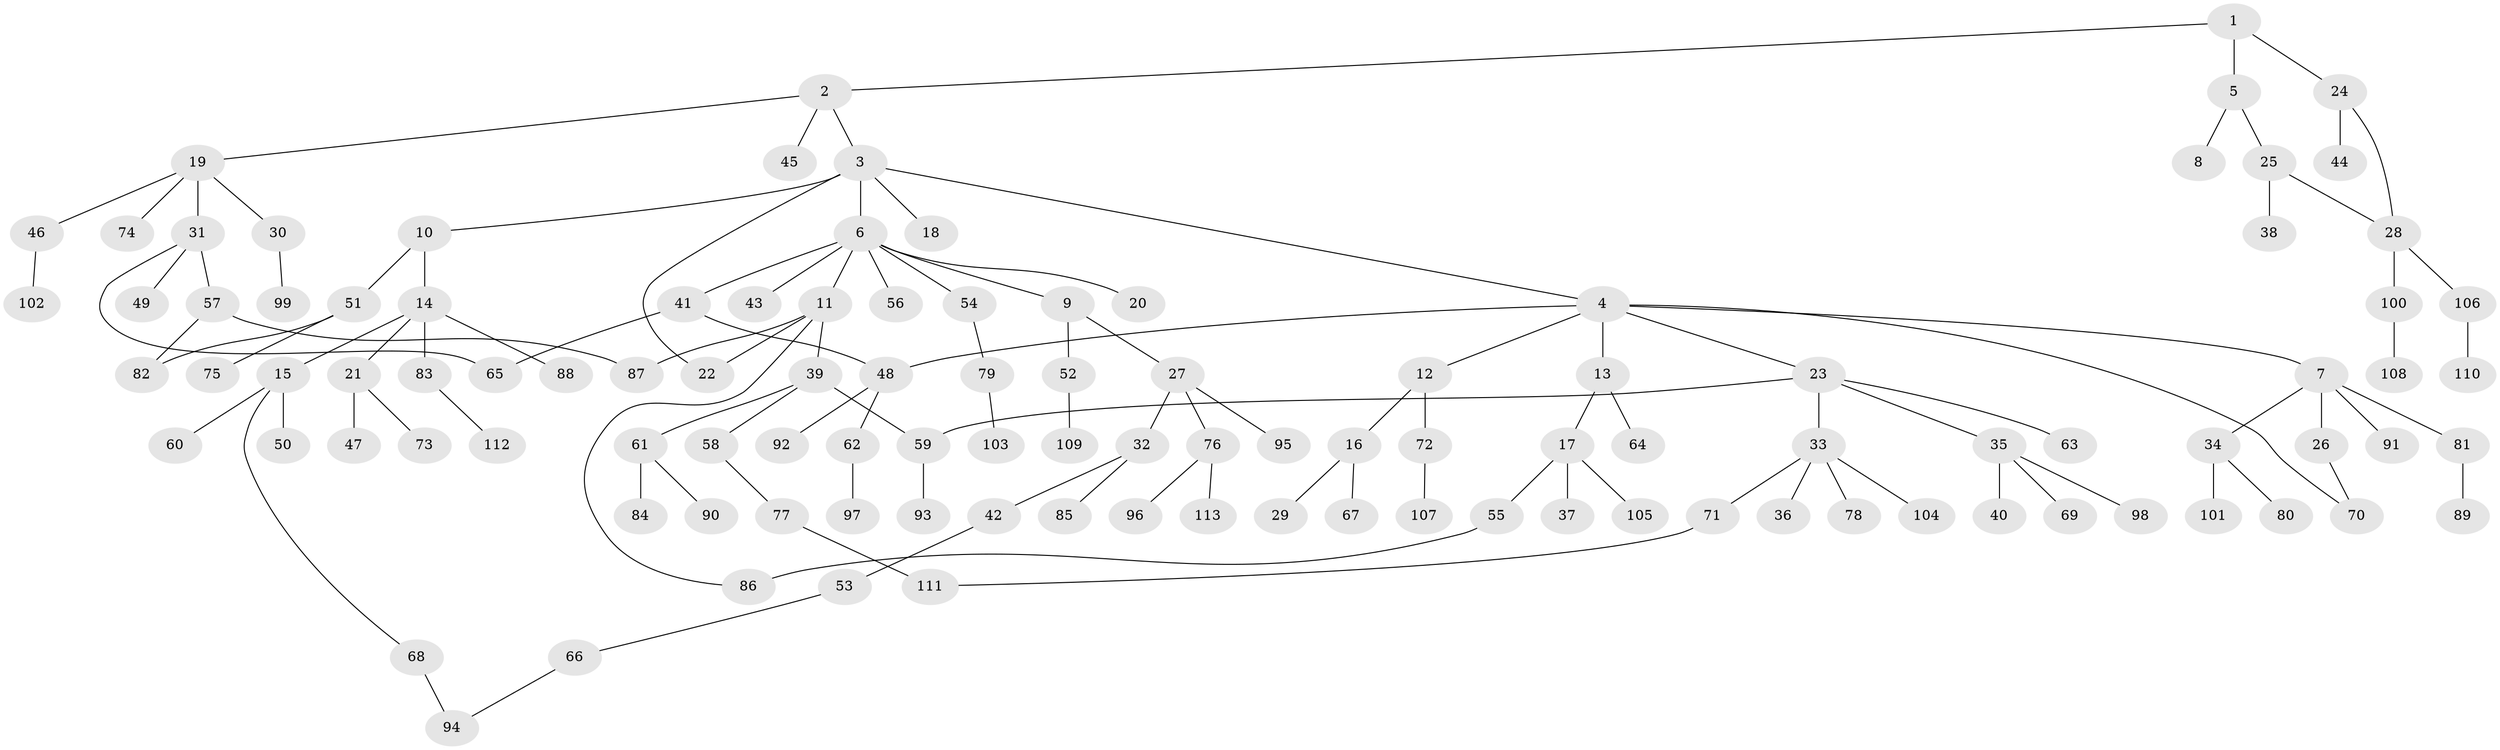 // coarse degree distribution, {4: 0.09090909090909091, 5: 0.07792207792207792, 7: 0.025974025974025976, 6: 0.025974025974025976, 1: 0.4675324675324675, 3: 0.07792207792207792, 2: 0.23376623376623376}
// Generated by graph-tools (version 1.1) at 2025/23/03/03/25 07:23:30]
// undirected, 113 vertices, 123 edges
graph export_dot {
graph [start="1"]
  node [color=gray90,style=filled];
  1;
  2;
  3;
  4;
  5;
  6;
  7;
  8;
  9;
  10;
  11;
  12;
  13;
  14;
  15;
  16;
  17;
  18;
  19;
  20;
  21;
  22;
  23;
  24;
  25;
  26;
  27;
  28;
  29;
  30;
  31;
  32;
  33;
  34;
  35;
  36;
  37;
  38;
  39;
  40;
  41;
  42;
  43;
  44;
  45;
  46;
  47;
  48;
  49;
  50;
  51;
  52;
  53;
  54;
  55;
  56;
  57;
  58;
  59;
  60;
  61;
  62;
  63;
  64;
  65;
  66;
  67;
  68;
  69;
  70;
  71;
  72;
  73;
  74;
  75;
  76;
  77;
  78;
  79;
  80;
  81;
  82;
  83;
  84;
  85;
  86;
  87;
  88;
  89;
  90;
  91;
  92;
  93;
  94;
  95;
  96;
  97;
  98;
  99;
  100;
  101;
  102;
  103;
  104;
  105;
  106;
  107;
  108;
  109;
  110;
  111;
  112;
  113;
  1 -- 2;
  1 -- 5;
  1 -- 24;
  2 -- 3;
  2 -- 19;
  2 -- 45;
  3 -- 4;
  3 -- 6;
  3 -- 10;
  3 -- 18;
  3 -- 22;
  4 -- 7;
  4 -- 12;
  4 -- 13;
  4 -- 23;
  4 -- 48;
  4 -- 70;
  5 -- 8;
  5 -- 25;
  6 -- 9;
  6 -- 11;
  6 -- 20;
  6 -- 41;
  6 -- 43;
  6 -- 54;
  6 -- 56;
  7 -- 26;
  7 -- 34;
  7 -- 81;
  7 -- 91;
  9 -- 27;
  9 -- 52;
  10 -- 14;
  10 -- 51;
  11 -- 22;
  11 -- 39;
  11 -- 87;
  11 -- 86;
  12 -- 16;
  12 -- 72;
  13 -- 17;
  13 -- 64;
  14 -- 15;
  14 -- 21;
  14 -- 83;
  14 -- 88;
  15 -- 50;
  15 -- 60;
  15 -- 68;
  16 -- 29;
  16 -- 67;
  17 -- 37;
  17 -- 55;
  17 -- 105;
  19 -- 30;
  19 -- 31;
  19 -- 46;
  19 -- 74;
  21 -- 47;
  21 -- 73;
  23 -- 33;
  23 -- 35;
  23 -- 63;
  23 -- 59;
  24 -- 44;
  24 -- 28;
  25 -- 28;
  25 -- 38;
  26 -- 70;
  27 -- 32;
  27 -- 76;
  27 -- 95;
  28 -- 100;
  28 -- 106;
  30 -- 99;
  31 -- 49;
  31 -- 57;
  31 -- 65;
  32 -- 42;
  32 -- 85;
  33 -- 36;
  33 -- 71;
  33 -- 78;
  33 -- 104;
  34 -- 80;
  34 -- 101;
  35 -- 40;
  35 -- 69;
  35 -- 98;
  39 -- 58;
  39 -- 59;
  39 -- 61;
  41 -- 48;
  41 -- 65;
  42 -- 53;
  46 -- 102;
  48 -- 62;
  48 -- 92;
  51 -- 75;
  51 -- 82;
  52 -- 109;
  53 -- 66;
  54 -- 79;
  55 -- 86;
  57 -- 82;
  57 -- 87;
  58 -- 77;
  59 -- 93;
  61 -- 84;
  61 -- 90;
  62 -- 97;
  66 -- 94;
  68 -- 94;
  71 -- 111;
  72 -- 107;
  76 -- 96;
  76 -- 113;
  77 -- 111;
  79 -- 103;
  81 -- 89;
  83 -- 112;
  100 -- 108;
  106 -- 110;
}
